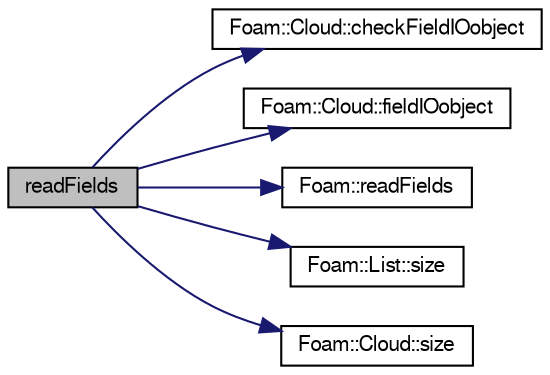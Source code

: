 digraph "readFields"
{
  bgcolor="transparent";
  edge [fontname="FreeSans",fontsize="10",labelfontname="FreeSans",labelfontsize="10"];
  node [fontname="FreeSans",fontsize="10",shape=record];
  rankdir="LR";
  Node595 [label="readFields",height=0.2,width=0.4,color="black", fillcolor="grey75", style="filled", fontcolor="black"];
  Node595 -> Node596 [color="midnightblue",fontsize="10",style="solid",fontname="FreeSans"];
  Node596 [label="Foam::Cloud::checkFieldIOobject",height=0.2,width=0.4,color="black",URL="$a23562.html#a354ac3d5592a996cb2ed69f23e874528",tooltip="Check lagrangian data field. "];
  Node595 -> Node597 [color="midnightblue",fontsize="10",style="solid",fontname="FreeSans"];
  Node597 [label="Foam::Cloud::fieldIOobject",height=0.2,width=0.4,color="black",URL="$a23562.html#a96931e0eb11f9d9cd97e964e030a2c34",tooltip="Helper to construct IOobject for field and current time. "];
  Node595 -> Node598 [color="midnightblue",fontsize="10",style="solid",fontname="FreeSans"];
  Node598 [label="Foam::readFields",height=0.2,width=0.4,color="black",URL="$a21124.html#a819a9300b37726a8877a8c3cd4e121b9"];
  Node595 -> Node599 [color="midnightblue",fontsize="10",style="solid",fontname="FreeSans"];
  Node599 [label="Foam::List::size",height=0.2,width=0.4,color="black",URL="$a25694.html#a8a5f6fa29bd4b500caf186f60245b384",tooltip="Override size to be inconsistent with allocated storage. "];
  Node595 -> Node600 [color="midnightblue",fontsize="10",style="solid",fontname="FreeSans"];
  Node600 [label="Foam::Cloud::size",height=0.2,width=0.4,color="black",URL="$a23562.html#a9facbf0a118d395c89884e45a5ca4e4b"];
}
